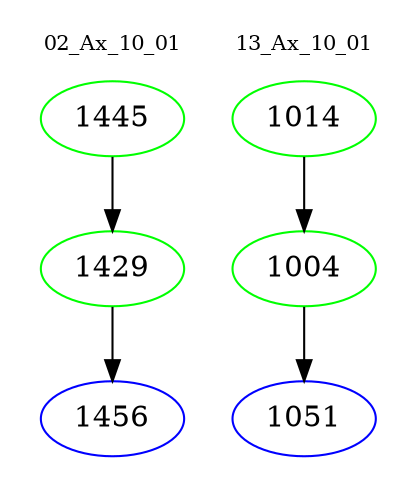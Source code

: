 digraph{
subgraph cluster_0 {
color = white
label = "02_Ax_10_01";
fontsize=10;
T0_1445 [label="1445", color="green"]
T0_1445 -> T0_1429 [color="black"]
T0_1429 [label="1429", color="green"]
T0_1429 -> T0_1456 [color="black"]
T0_1456 [label="1456", color="blue"]
}
subgraph cluster_1 {
color = white
label = "13_Ax_10_01";
fontsize=10;
T1_1014 [label="1014", color="green"]
T1_1014 -> T1_1004 [color="black"]
T1_1004 [label="1004", color="green"]
T1_1004 -> T1_1051 [color="black"]
T1_1051 [label="1051", color="blue"]
}
}
